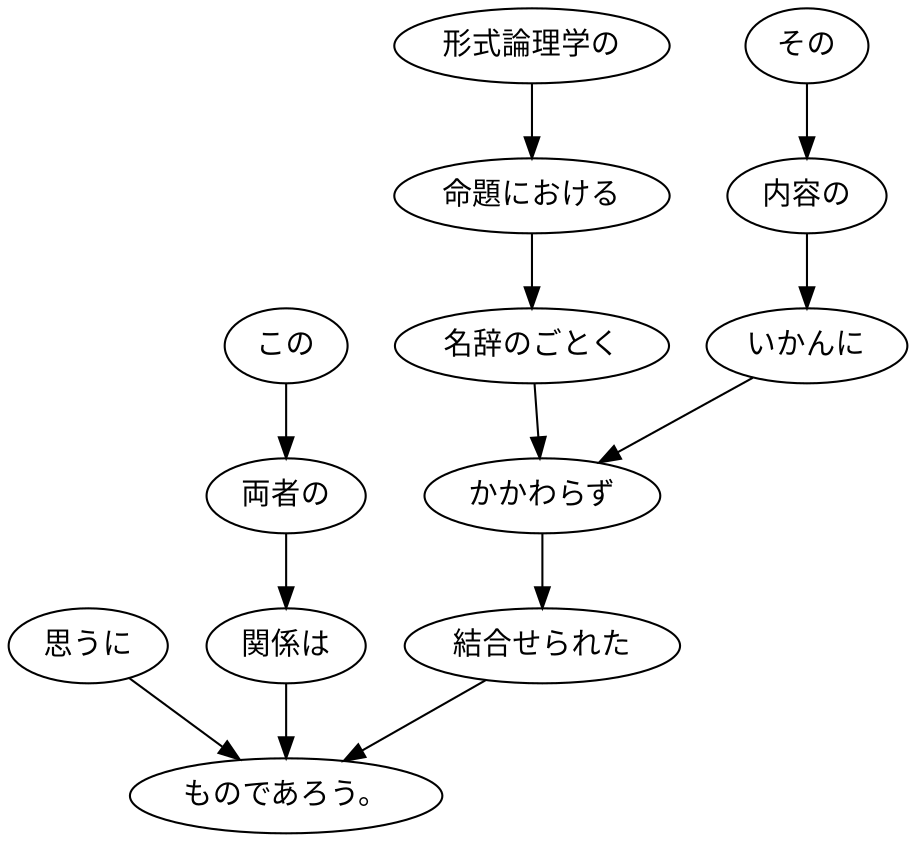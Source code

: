 digraph graph6415 {
	node0 [label="思うに"];
	node1 [label="この"];
	node2 [label="両者の"];
	node3 [label="関係は"];
	node4 [label="形式論理学の"];
	node5 [label="命題における"];
	node6 [label="名辞のごとく"];
	node7 [label="その"];
	node8 [label="内容の"];
	node9 [label="いかんに"];
	node10 [label="かかわらず"];
	node11 [label="結合せられた"];
	node12 [label="ものであろう。"];
	node0 -> node12;
	node1 -> node2;
	node2 -> node3;
	node3 -> node12;
	node4 -> node5;
	node5 -> node6;
	node6 -> node10;
	node7 -> node8;
	node8 -> node9;
	node9 -> node10;
	node10 -> node11;
	node11 -> node12;
}
